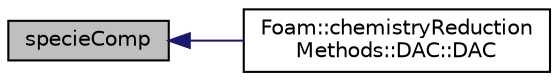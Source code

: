 digraph "specieComp"
{
  bgcolor="transparent";
  edge [fontname="Helvetica",fontsize="10",labelfontname="Helvetica",labelfontsize="10"];
  node [fontname="Helvetica",fontsize="10",shape=record];
  rankdir="LR";
  Node492 [label="specieComp",height=0.2,width=0.4,color="black", fillcolor="grey75", style="filled", fontcolor="black"];
  Node492 -> Node493 [dir="back",color="midnightblue",fontsize="10",style="solid",fontname="Helvetica"];
  Node493 [label="Foam::chemistryReduction\lMethods::DAC::DAC",height=0.2,width=0.4,color="black",URL="$a31073.html#a97e71408a55ea6177a0d4b36e0b05405",tooltip="Construct from components. "];
}
